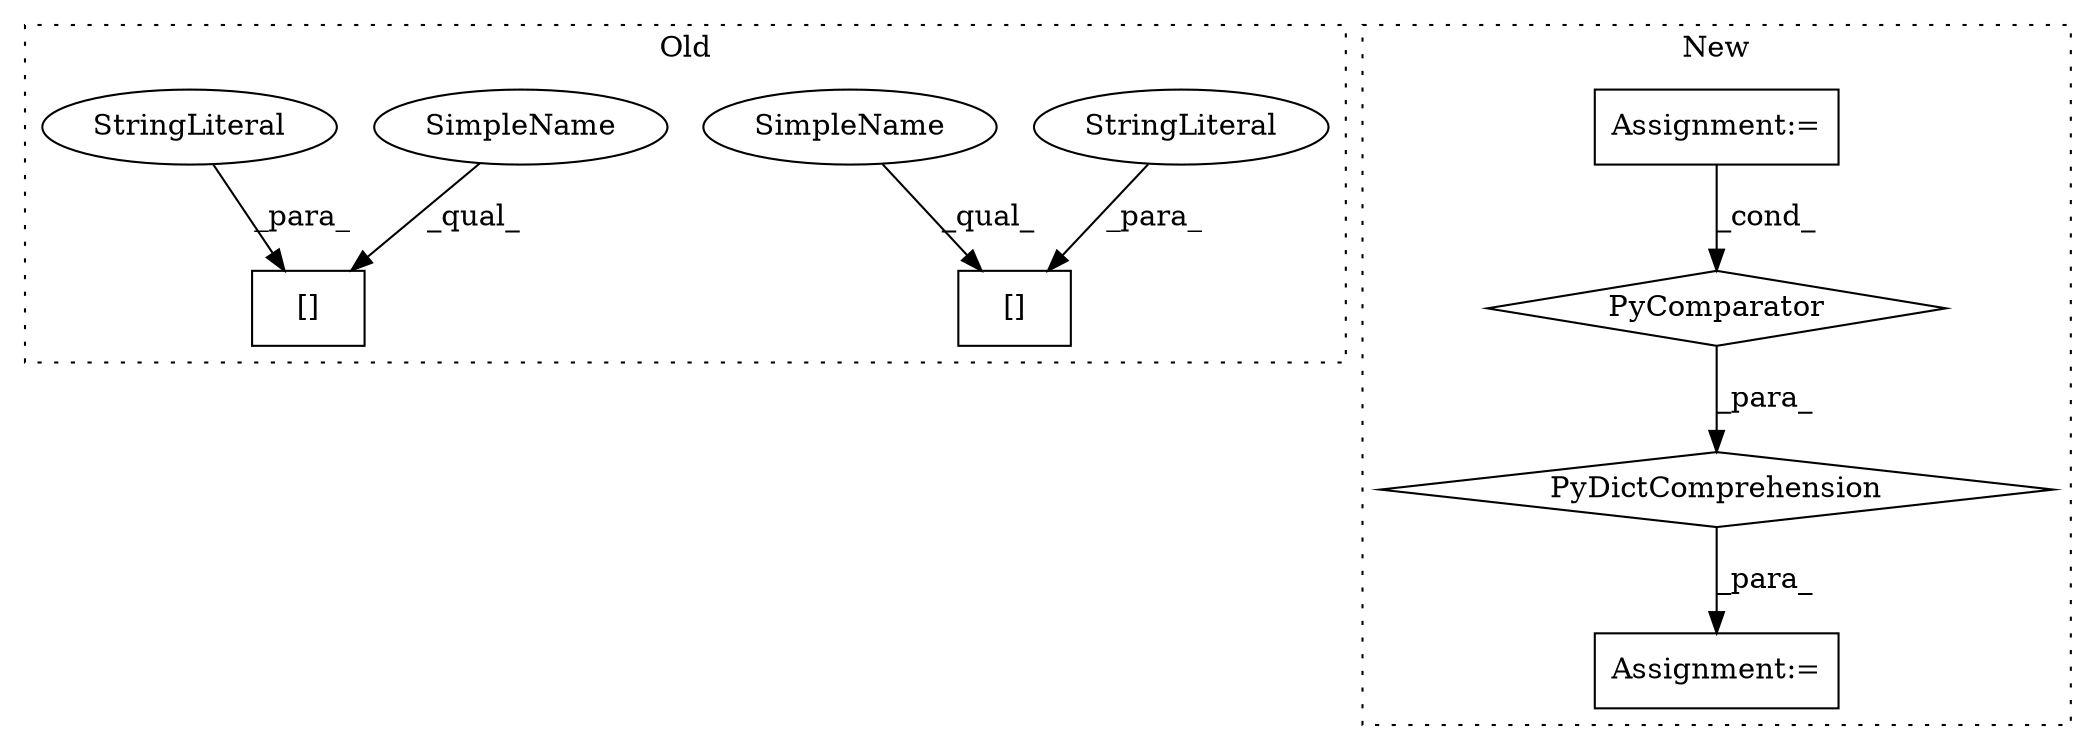 digraph G {
subgraph cluster0 {
1 [label="[]" a="2" s="12673,12698" l="6,1" shape="box"];
3 [label="StringLiteral" a="45" s="12679" l="19" shape="ellipse"];
7 [label="[]" a="2" s="12590,12610" l="6,1" shape="box"];
8 [label="StringLiteral" a="45" s="12596" l="14" shape="ellipse"];
9 [label="SimpleName" a="42" s="12673" l="5" shape="ellipse"];
10 [label="SimpleName" a="42" s="12590" l="5" shape="ellipse"];
label = "Old";
style="dotted";
}
subgraph cluster1 {
2 [label="PyDictComprehension" a="110" s="12839" l="168" shape="diamond"];
4 [label="PyComparator" a="113" s="12943" l="56" shape="diamond"];
5 [label="Assignment:=" a="7" s="12943" l="56" shape="box"];
6 [label="Assignment:=" a="7" s="12827" l="12" shape="box"];
label = "New";
style="dotted";
}
2 -> 6 [label="_para_"];
3 -> 1 [label="_para_"];
4 -> 2 [label="_para_"];
5 -> 4 [label="_cond_"];
8 -> 7 [label="_para_"];
9 -> 1 [label="_qual_"];
10 -> 7 [label="_qual_"];
}